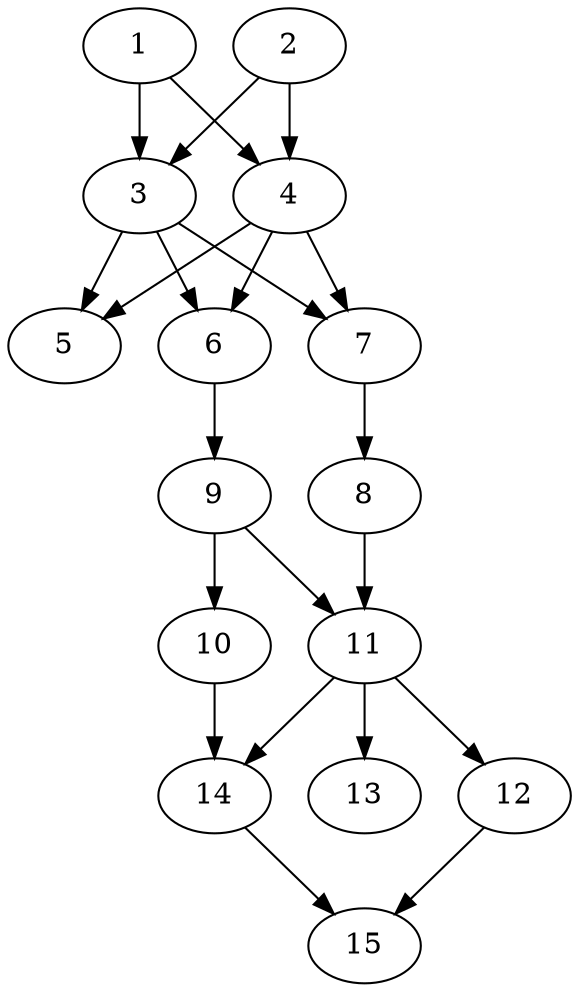 // DAG automatically generated by daggen at Thu Oct  3 13:59:26 2019
// ./daggen --dot -n 15 --ccr 0.4 --fat 0.5 --regular 0.5 --density 0.7 --mindata 5242880 --maxdata 52428800 
digraph G {
  1 [size="28211200", alpha="0.16", expect_size="11284480"] 
  1 -> 3 [size ="11284480"]
  1 -> 4 [size ="11284480"]
  2 [size="38840320", alpha="0.19", expect_size="15536128"] 
  2 -> 3 [size ="15536128"]
  2 -> 4 [size ="15536128"]
  3 [size="91548160", alpha="0.09", expect_size="36619264"] 
  3 -> 5 [size ="36619264"]
  3 -> 6 [size ="36619264"]
  3 -> 7 [size ="36619264"]
  4 [size="16844800", alpha="0.13", expect_size="6737920"] 
  4 -> 5 [size ="6737920"]
  4 -> 6 [size ="6737920"]
  4 -> 7 [size ="6737920"]
  5 [size="120424960", alpha="0.04", expect_size="48169984"] 
  6 [size="13969920", alpha="0.08", expect_size="5587968"] 
  6 -> 9 [size ="5587968"]
  7 [size="86799360", alpha="0.14", expect_size="34719744"] 
  7 -> 8 [size ="34719744"]
  8 [size="108782080", alpha="0.20", expect_size="43512832"] 
  8 -> 11 [size ="43512832"]
  9 [size="23083520", alpha="0.11", expect_size="9233408"] 
  9 -> 10 [size ="9233408"]
  9 -> 11 [size ="9233408"]
  10 [size="53683200", alpha="0.08", expect_size="21473280"] 
  10 -> 14 [size ="21473280"]
  11 [size="101747200", alpha="0.09", expect_size="40698880"] 
  11 -> 12 [size ="40698880"]
  11 -> 13 [size ="40698880"]
  11 -> 14 [size ="40698880"]
  12 [size="78179840", alpha="0.11", expect_size="31271936"] 
  12 -> 15 [size ="31271936"]
  13 [size="69447680", alpha="0.01", expect_size="27779072"] 
  14 [size="119610880", alpha="0.07", expect_size="47844352"] 
  14 -> 15 [size ="47844352"]
  15 [size="78187520", alpha="0.04", expect_size="31275008"] 
}
